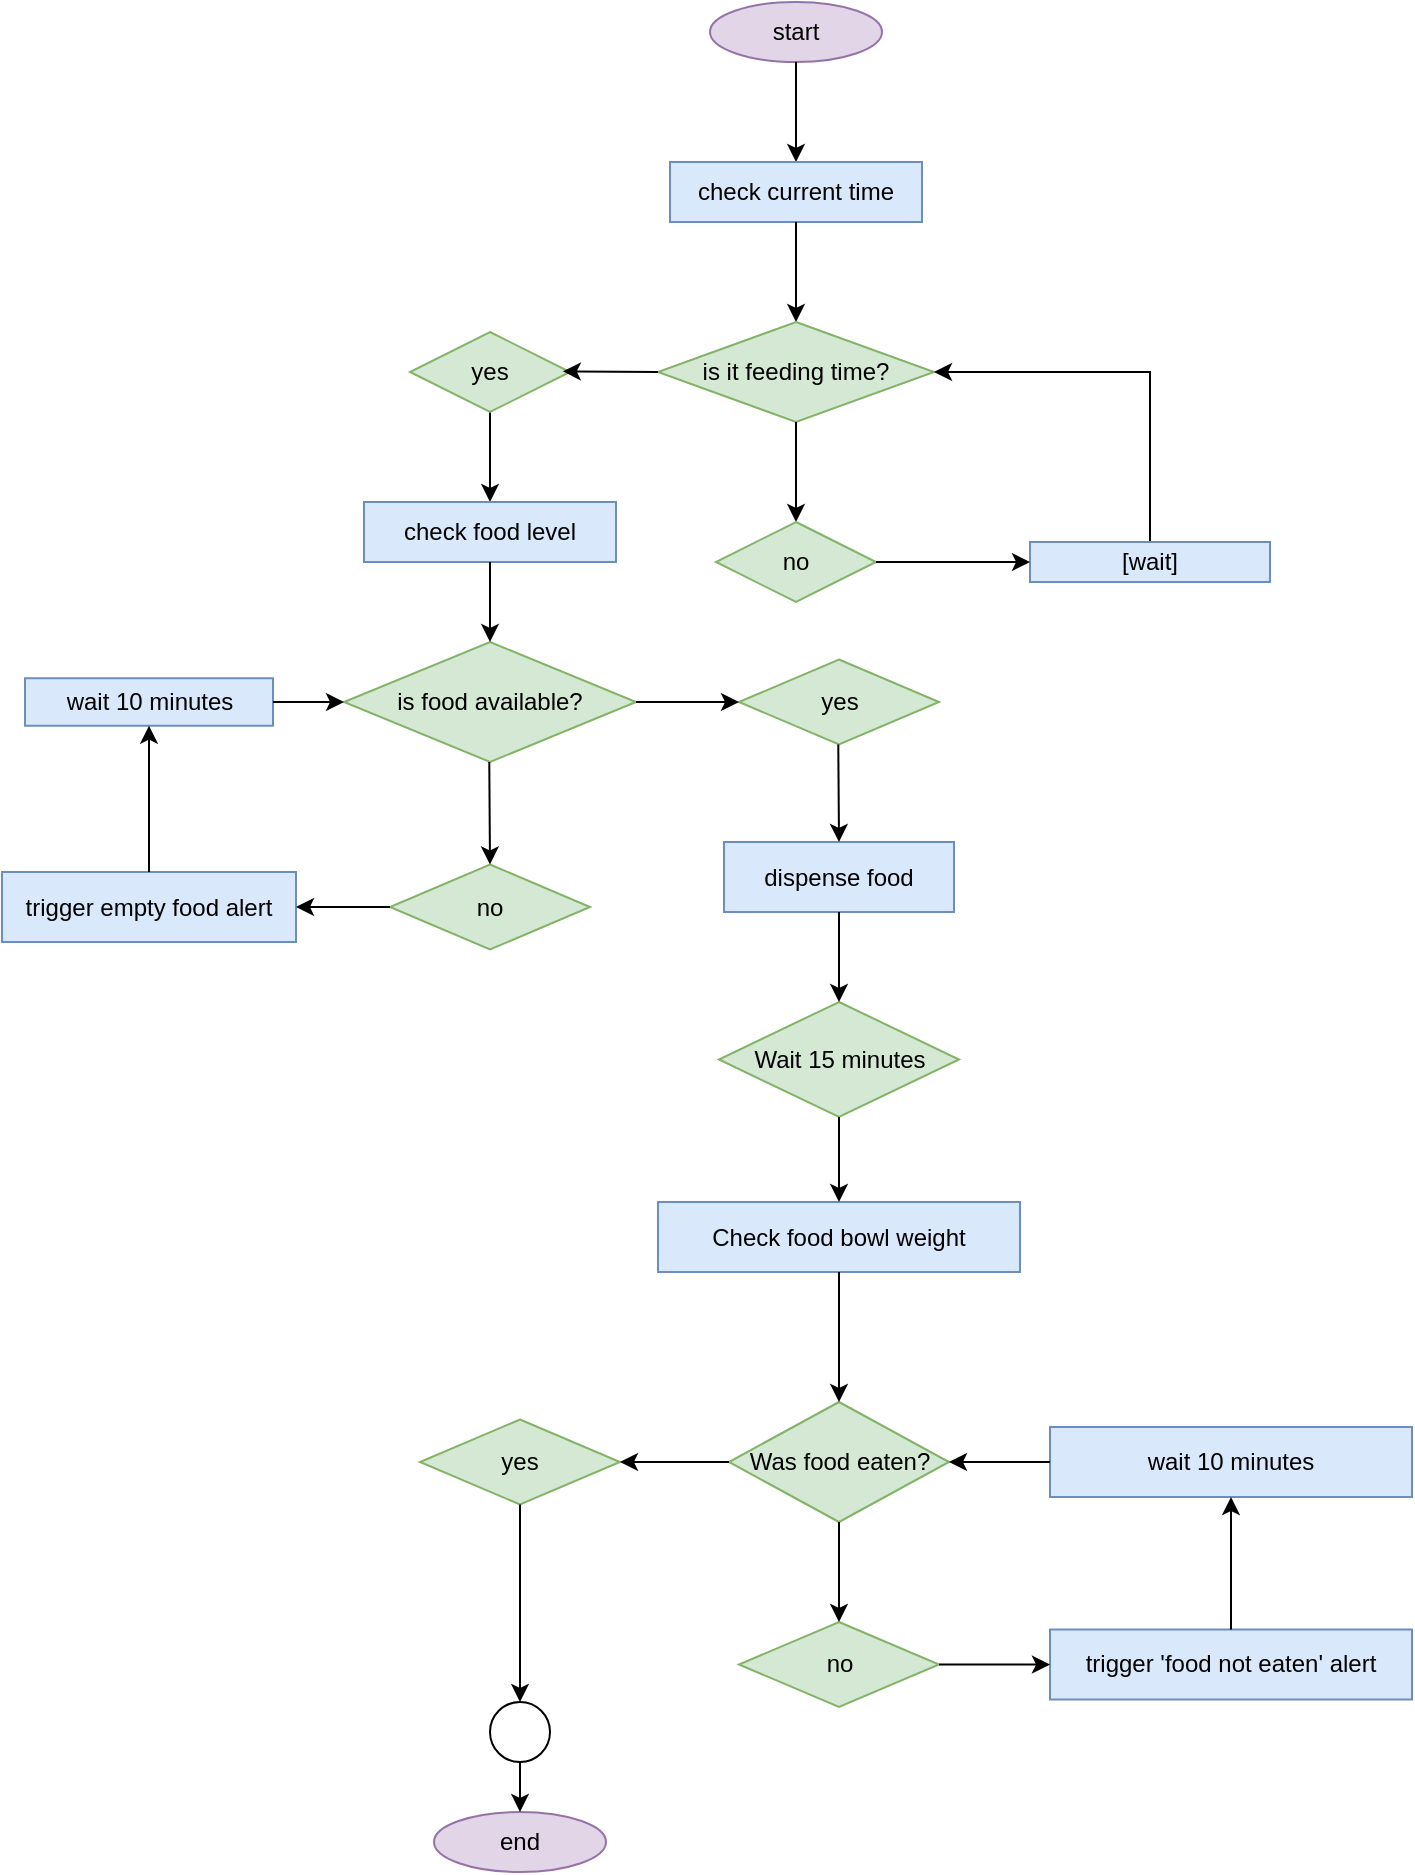 <mxfile version="28.1.0">
  <diagram name="Page-1" id="ZdQ67j35GyXOXbCokT84">
    <mxGraphModel grid="1" page="1" gridSize="10" guides="1" tooltips="1" connect="1" arrows="1" fold="1" pageScale="1" pageWidth="827" pageHeight="1169" math="0" shadow="0">
      <root>
        <mxCell id="0" />
        <mxCell id="1" parent="0" />
        <mxCell id="5E9y37EkUpAI4cFaJDFh-2" value="start" style="ellipse;whiteSpace=wrap;html=1;fillColor=#e1d5e7;strokeColor=#9673a6;" vertex="1" parent="1">
          <mxGeometry x="415" y="117" width="86" height="30" as="geometry" />
        </mxCell>
        <mxCell id="5E9y37EkUpAI4cFaJDFh-3" value="" style="endArrow=classic;html=1;rounded=0;exitX=0.5;exitY=1;exitDx=0;exitDy=0;entryX=0.5;entryY=0;entryDx=0;entryDy=0;" edge="1" parent="1" source="5E9y37EkUpAI4cFaJDFh-2" target="5E9y37EkUpAI4cFaJDFh-4">
          <mxGeometry width="50" height="50" relative="1" as="geometry">
            <mxPoint x="441" y="297" as="sourcePoint" />
            <mxPoint x="458" y="187" as="targetPoint" />
          </mxGeometry>
        </mxCell>
        <mxCell id="5E9y37EkUpAI4cFaJDFh-4" value="check current time" style="rounded=0;whiteSpace=wrap;html=1;fillColor=#dae8fc;strokeColor=#6c8ebf;" vertex="1" parent="1">
          <mxGeometry x="395" y="197" width="126" height="30" as="geometry" />
        </mxCell>
        <mxCell id="5E9y37EkUpAI4cFaJDFh-7" value="" style="endArrow=classic;html=1;rounded=0;entryX=0.5;entryY=0;entryDx=0;entryDy=0;exitX=0.5;exitY=1;exitDx=0;exitDy=0;" edge="1" parent="1" source="5E9y37EkUpAI4cFaJDFh-4" target="5E9y37EkUpAI4cFaJDFh-8">
          <mxGeometry width="50" height="50" relative="1" as="geometry">
            <mxPoint x="441" y="237" as="sourcePoint" />
            <mxPoint x="458" y="297" as="targetPoint" />
          </mxGeometry>
        </mxCell>
        <mxCell id="5E9y37EkUpAI4cFaJDFh-8" value="is it feeding time?" style="rhombus;whiteSpace=wrap;html=1;fillColor=#d5e8d4;strokeColor=#82b366;" vertex="1" parent="1">
          <mxGeometry x="389" y="277" width="138" height="50" as="geometry" />
        </mxCell>
        <mxCell id="5E9y37EkUpAI4cFaJDFh-11" value="" style="endArrow=classic;html=1;rounded=0;entryX=0.5;entryY=0;entryDx=0;entryDy=0;exitX=0.5;exitY=1;exitDx=0;exitDy=0;" edge="1" parent="1" source="5E9y37EkUpAI4cFaJDFh-12" target="bTgLLu-5NdCXs-Lzc0N3-3">
          <mxGeometry width="50" height="50" relative="1" as="geometry">
            <mxPoint x="255" y="457" as="sourcePoint" />
            <mxPoint x="245" y="307" as="targetPoint" />
          </mxGeometry>
        </mxCell>
        <mxCell id="5E9y37EkUpAI4cFaJDFh-12" value="yes" style="rhombus;whiteSpace=wrap;html=1;fillColor=#d5e8d4;strokeColor=#82b366;" vertex="1" parent="1">
          <mxGeometry x="265" y="282" width="80" height="40" as="geometry" />
        </mxCell>
        <mxCell id="5E9y37EkUpAI4cFaJDFh-13" value="" style="endArrow=classic;html=1;rounded=0;exitX=0.5;exitY=1;exitDx=0;exitDy=0;entryX=0.5;entryY=0;entryDx=0;entryDy=0;" edge="1" parent="1" source="5E9y37EkUpAI4cFaJDFh-8" target="bTgLLu-5NdCXs-Lzc0N3-23">
          <mxGeometry width="50" height="50" relative="1" as="geometry">
            <mxPoint x="465" y="467" as="sourcePoint" />
            <mxPoint x="458" y="377" as="targetPoint" />
          </mxGeometry>
        </mxCell>
        <mxCell id="bTgLLu-5NdCXs-Lzc0N3-2" value="" style="endArrow=classic;html=1;rounded=0;exitX=0.5;exitY=0;exitDx=0;exitDy=0;entryX=1;entryY=0.5;entryDx=0;entryDy=0;" edge="1" parent="1" source="bTgLLu-5NdCXs-Lzc0N3-26" target="5E9y37EkUpAI4cFaJDFh-8">
          <mxGeometry width="50" height="50" relative="1" as="geometry">
            <mxPoint x="605" y="337" as="sourcePoint" />
            <mxPoint x="685" y="347" as="targetPoint" />
            <Array as="points">
              <mxPoint x="635" y="302" />
            </Array>
          </mxGeometry>
        </mxCell>
        <mxCell id="bTgLLu-5NdCXs-Lzc0N3-3" value="check food level" style="rounded=0;whiteSpace=wrap;html=1;fillColor=#dae8fc;strokeColor=#6c8ebf;" vertex="1" parent="1">
          <mxGeometry x="242" y="367" width="126" height="30" as="geometry" />
        </mxCell>
        <mxCell id="bTgLLu-5NdCXs-Lzc0N3-4" value="is food available?" style="rhombus;whiteSpace=wrap;html=1;fillColor=#d5e8d4;strokeColor=#82b366;" vertex="1" parent="1">
          <mxGeometry x="232" y="437" width="146" height="60" as="geometry" />
        </mxCell>
        <mxCell id="bTgLLu-5NdCXs-Lzc0N3-5" value="yes" style="rhombus;whiteSpace=wrap;html=1;fillColor=#d5e8d4;strokeColor=#82b366;" vertex="1" parent="1">
          <mxGeometry x="429.5" y="445.75" width="100" height="42.5" as="geometry" />
        </mxCell>
        <mxCell id="bTgLLu-5NdCXs-Lzc0N3-6" value="no" style="rhombus;whiteSpace=wrap;html=1;fillColor=#d5e8d4;strokeColor=#82b366;" vertex="1" parent="1">
          <mxGeometry x="255" y="548.25" width="100" height="42.5" as="geometry" />
        </mxCell>
        <mxCell id="bTgLLu-5NdCXs-Lzc0N3-7" value="trigger empty food alert" style="rounded=0;whiteSpace=wrap;html=1;fillColor=#dae8fc;strokeColor=#6c8ebf;" vertex="1" parent="1">
          <mxGeometry x="61" y="552" width="147" height="35" as="geometry" />
        </mxCell>
        <mxCell id="bTgLLu-5NdCXs-Lzc0N3-9" value="dispense food" style="rounded=0;whiteSpace=wrap;html=1;fillColor=#dae8fc;strokeColor=#6c8ebf;" vertex="1" parent="1">
          <mxGeometry x="422" y="537" width="115" height="35" as="geometry" />
        </mxCell>
        <mxCell id="bTgLLu-5NdCXs-Lzc0N3-11" value="Wait 15 minutes" style="rhombus;whiteSpace=wrap;html=1;fillColor=#d5e8d4;strokeColor=#82b366;" vertex="1" parent="1">
          <mxGeometry x="419.5" y="617" width="120" height="57.5" as="geometry" />
        </mxCell>
        <mxCell id="bTgLLu-5NdCXs-Lzc0N3-13" value="Check food bowl weight" style="rounded=0;whiteSpace=wrap;html=1;fillColor=#dae8fc;strokeColor=#6c8ebf;" vertex="1" parent="1">
          <mxGeometry x="389" y="717" width="181" height="35" as="geometry" />
        </mxCell>
        <mxCell id="bTgLLu-5NdCXs-Lzc0N3-14" value="Was food eaten?" style="rhombus;whiteSpace=wrap;html=1;fillColor=#d5e8d4;strokeColor=#82b366;" vertex="1" parent="1">
          <mxGeometry x="424.5" y="817" width="110" height="60" as="geometry" />
        </mxCell>
        <mxCell id="bTgLLu-5NdCXs-Lzc0N3-16" value="yes" style="rhombus;whiteSpace=wrap;html=1;fillColor=#d5e8d4;strokeColor=#82b366;" vertex="1" parent="1">
          <mxGeometry x="270" y="825.75" width="100" height="42.5" as="geometry" />
        </mxCell>
        <mxCell id="bTgLLu-5NdCXs-Lzc0N3-17" value="no" style="rhombus;whiteSpace=wrap;html=1;fillColor=#d5e8d4;strokeColor=#82b366;" vertex="1" parent="1">
          <mxGeometry x="429.5" y="927" width="100" height="42.5" as="geometry" />
        </mxCell>
        <mxCell id="bTgLLu-5NdCXs-Lzc0N3-18" value="trigger &#39;food not eaten&#39; alert" style="rounded=0;whiteSpace=wrap;html=1;fillColor=#dae8fc;strokeColor=#6c8ebf;" vertex="1" parent="1">
          <mxGeometry x="585" y="930.75" width="181" height="35" as="geometry" />
        </mxCell>
        <mxCell id="bTgLLu-5NdCXs-Lzc0N3-19" value="wait 10 minutes" style="rounded=0;whiteSpace=wrap;html=1;fillColor=#dae8fc;strokeColor=#6c8ebf;" vertex="1" parent="1">
          <mxGeometry x="585" y="829.5" width="181" height="35" as="geometry" />
        </mxCell>
        <mxCell id="bTgLLu-5NdCXs-Lzc0N3-20" value="" style="ellipse;whiteSpace=wrap;html=1;aspect=fixed;" vertex="1" parent="1">
          <mxGeometry x="305" y="967" width="30" height="30" as="geometry" />
        </mxCell>
        <mxCell id="bTgLLu-5NdCXs-Lzc0N3-22" value="end" style="ellipse;whiteSpace=wrap;html=1;fillColor=#e1d5e7;strokeColor=#9673a6;" vertex="1" parent="1">
          <mxGeometry x="277" y="1022" width="86" height="30" as="geometry" />
        </mxCell>
        <mxCell id="bTgLLu-5NdCXs-Lzc0N3-23" value="no" style="rhombus;whiteSpace=wrap;html=1;fillColor=#d5e8d4;strokeColor=#82b366;" vertex="1" parent="1">
          <mxGeometry x="418" y="377" width="80" height="40" as="geometry" />
        </mxCell>
        <mxCell id="bTgLLu-5NdCXs-Lzc0N3-26" value="[wait]" style="rounded=0;whiteSpace=wrap;html=1;fillColor=#dae8fc;strokeColor=#6c8ebf;" vertex="1" parent="1">
          <mxGeometry x="575" y="387" width="120" height="20" as="geometry" />
        </mxCell>
        <mxCell id="bTgLLu-5NdCXs-Lzc0N3-28" value="" style="endArrow=classic;html=1;rounded=0;exitX=0;exitY=0.5;exitDx=0;exitDy=0;entryX=0.955;entryY=0.492;entryDx=0;entryDy=0;entryPerimeter=0;" edge="1" parent="1" source="5E9y37EkUpAI4cFaJDFh-8" target="5E9y37EkUpAI4cFaJDFh-12">
          <mxGeometry width="50" height="50" relative="1" as="geometry">
            <mxPoint x="335" y="337" as="sourcePoint" />
            <mxPoint x="385" y="287" as="targetPoint" />
          </mxGeometry>
        </mxCell>
        <mxCell id="bTgLLu-5NdCXs-Lzc0N3-29" value="" style="endArrow=classic;html=1;rounded=0;exitX=0.5;exitY=1;exitDx=0;exitDy=0;entryX=0.5;entryY=0;entryDx=0;entryDy=0;" edge="1" parent="1" source="bTgLLu-5NdCXs-Lzc0N3-3" target="bTgLLu-5NdCXs-Lzc0N3-4">
          <mxGeometry width="50" height="50" relative="1" as="geometry">
            <mxPoint x="365" y="447" as="sourcePoint" />
            <mxPoint x="415" y="397" as="targetPoint" />
          </mxGeometry>
        </mxCell>
        <mxCell id="bTgLLu-5NdCXs-Lzc0N3-30" value="" style="endArrow=classic;html=1;rounded=0;exitX=1;exitY=0.5;exitDx=0;exitDy=0;entryX=0;entryY=0.5;entryDx=0;entryDy=0;" edge="1" parent="1" source="bTgLLu-5NdCXs-Lzc0N3-23" target="bTgLLu-5NdCXs-Lzc0N3-26">
          <mxGeometry width="50" height="50" relative="1" as="geometry">
            <mxPoint x="521" y="387" as="sourcePoint" />
            <mxPoint x="521" y="427" as="targetPoint" />
          </mxGeometry>
        </mxCell>
        <mxCell id="bTgLLu-5NdCXs-Lzc0N3-31" value="" style="endArrow=classic;html=1;rounded=0;exitX=0.5;exitY=1;exitDx=0;exitDy=0;entryX=0.5;entryY=0;entryDx=0;entryDy=0;" edge="1" parent="1" target="bTgLLu-5NdCXs-Lzc0N3-6">
          <mxGeometry width="50" height="50" relative="1" as="geometry">
            <mxPoint x="304.64" y="497" as="sourcePoint" />
            <mxPoint x="304.64" y="537" as="targetPoint" />
          </mxGeometry>
        </mxCell>
        <mxCell id="bTgLLu-5NdCXs-Lzc0N3-32" value="" style="endArrow=classic;html=1;rounded=0;entryX=1;entryY=0.5;entryDx=0;entryDy=0;exitX=0;exitY=0.5;exitDx=0;exitDy=0;" edge="1" parent="1" source="bTgLLu-5NdCXs-Lzc0N3-6" target="bTgLLu-5NdCXs-Lzc0N3-7">
          <mxGeometry width="50" height="50" relative="1" as="geometry">
            <mxPoint x="245" y="567" as="sourcePoint" />
            <mxPoint x="208" y="567.89" as="targetPoint" />
          </mxGeometry>
        </mxCell>
        <mxCell id="bTgLLu-5NdCXs-Lzc0N3-33" value="wait 10 minutes" style="rounded=0;whiteSpace=wrap;html=1;fillColor=#dae8fc;strokeColor=#6c8ebf;" vertex="1" parent="1">
          <mxGeometry x="72.5" y="455.12" width="124" height="23.75" as="geometry" />
        </mxCell>
        <mxCell id="bTgLLu-5NdCXs-Lzc0N3-34" value="" style="endArrow=classic;html=1;rounded=0;entryX=0;entryY=0.5;entryDx=0;entryDy=0;exitX=1;exitY=0.5;exitDx=0;exitDy=0;" edge="1" parent="1" source="bTgLLu-5NdCXs-Lzc0N3-33" target="bTgLLu-5NdCXs-Lzc0N3-4">
          <mxGeometry width="50" height="50" relative="1" as="geometry">
            <mxPoint x="242" y="497" as="sourcePoint" />
            <mxPoint x="195" y="497" as="targetPoint" />
          </mxGeometry>
        </mxCell>
        <mxCell id="bTgLLu-5NdCXs-Lzc0N3-35" value="" style="endArrow=classic;html=1;rounded=0;exitX=0.5;exitY=0;exitDx=0;exitDy=0;entryX=0.5;entryY=1;entryDx=0;entryDy=0;" edge="1" parent="1" source="bTgLLu-5NdCXs-Lzc0N3-7" target="bTgLLu-5NdCXs-Lzc0N3-33">
          <mxGeometry width="50" height="50" relative="1" as="geometry">
            <mxPoint x="145" y="488.25" as="sourcePoint" />
            <mxPoint x="145.36" y="539.25" as="targetPoint" />
          </mxGeometry>
        </mxCell>
        <mxCell id="bTgLLu-5NdCXs-Lzc0N3-36" value="" style="endArrow=classic;html=1;rounded=0;entryX=0;entryY=0.5;entryDx=0;entryDy=0;exitX=1;exitY=0.5;exitDx=0;exitDy=0;" edge="1" parent="1" source="bTgLLu-5NdCXs-Lzc0N3-4" target="bTgLLu-5NdCXs-Lzc0N3-5">
          <mxGeometry width="50" height="50" relative="1" as="geometry">
            <mxPoint x="376" y="466.64" as="sourcePoint" />
            <mxPoint x="412" y="466.64" as="targetPoint" />
          </mxGeometry>
        </mxCell>
        <mxCell id="bTgLLu-5NdCXs-Lzc0N3-37" value="" style="endArrow=classic;html=1;rounded=0;exitX=0.5;exitY=1;exitDx=0;exitDy=0;entryX=0.5;entryY=0;entryDx=0;entryDy=0;" edge="1" parent="1" target="bTgLLu-5NdCXs-Lzc0N3-9">
          <mxGeometry width="50" height="50" relative="1" as="geometry">
            <mxPoint x="479.14" y="488.25" as="sourcePoint" />
            <mxPoint x="479.5" y="539.25" as="targetPoint" />
          </mxGeometry>
        </mxCell>
        <mxCell id="bTgLLu-5NdCXs-Lzc0N3-38" value="" style="endArrow=classic;html=1;rounded=0;exitX=0.5;exitY=1;exitDx=0;exitDy=0;entryX=0.5;entryY=0;entryDx=0;entryDy=0;" edge="1" parent="1" source="bTgLLu-5NdCXs-Lzc0N3-9" target="bTgLLu-5NdCXs-Lzc0N3-11">
          <mxGeometry width="50" height="50" relative="1" as="geometry">
            <mxPoint x="335" y="707" as="sourcePoint" />
            <mxPoint x="385" y="657" as="targetPoint" />
          </mxGeometry>
        </mxCell>
        <mxCell id="bTgLLu-5NdCXs-Lzc0N3-39" value="" style="endArrow=classic;html=1;rounded=0;exitX=0.5;exitY=1;exitDx=0;exitDy=0;entryX=0.5;entryY=0;entryDx=0;entryDy=0;" edge="1" parent="1" source="bTgLLu-5NdCXs-Lzc0N3-11" target="bTgLLu-5NdCXs-Lzc0N3-13">
          <mxGeometry width="50" height="50" relative="1" as="geometry">
            <mxPoint x="415" y="697" as="sourcePoint" />
            <mxPoint x="465" y="647" as="targetPoint" />
          </mxGeometry>
        </mxCell>
        <mxCell id="bTgLLu-5NdCXs-Lzc0N3-40" value="" style="endArrow=classic;html=1;rounded=0;exitX=0.5;exitY=1;exitDx=0;exitDy=0;entryX=0.5;entryY=0;entryDx=0;entryDy=0;" edge="1" parent="1" source="bTgLLu-5NdCXs-Lzc0N3-13" target="bTgLLu-5NdCXs-Lzc0N3-14">
          <mxGeometry width="50" height="50" relative="1" as="geometry">
            <mxPoint x="415" y="897" as="sourcePoint" />
            <mxPoint x="465" y="847" as="targetPoint" />
          </mxGeometry>
        </mxCell>
        <mxCell id="bTgLLu-5NdCXs-Lzc0N3-41" value="" style="endArrow=classic;html=1;rounded=0;entryX=0.5;entryY=0;entryDx=0;entryDy=0;exitX=0.5;exitY=1;exitDx=0;exitDy=0;" edge="1" parent="1" source="bTgLLu-5NdCXs-Lzc0N3-14" target="bTgLLu-5NdCXs-Lzc0N3-17">
          <mxGeometry width="50" height="50" relative="1" as="geometry">
            <mxPoint x="480" y="887" as="sourcePoint" />
            <mxPoint x="479" y="917" as="targetPoint" />
          </mxGeometry>
        </mxCell>
        <mxCell id="bTgLLu-5NdCXs-Lzc0N3-42" value="" style="endArrow=classic;html=1;rounded=0;entryX=1;entryY=0.5;entryDx=0;entryDy=0;exitX=0;exitY=0.5;exitDx=0;exitDy=0;" edge="1" parent="1" source="bTgLLu-5NdCXs-Lzc0N3-14" target="bTgLLu-5NdCXs-Lzc0N3-16">
          <mxGeometry width="50" height="50" relative="1" as="geometry">
            <mxPoint x="378" y="807" as="sourcePoint" />
            <mxPoint x="378" y="857" as="targetPoint" />
          </mxGeometry>
        </mxCell>
        <mxCell id="bTgLLu-5NdCXs-Lzc0N3-43" value="" style="endArrow=classic;html=1;rounded=0;entryX=0.5;entryY=0;entryDx=0;entryDy=0;exitX=0.5;exitY=1;exitDx=0;exitDy=0;" edge="1" parent="1" source="bTgLLu-5NdCXs-Lzc0N3-16" target="bTgLLu-5NdCXs-Lzc0N3-20">
          <mxGeometry width="50" height="50" relative="1" as="geometry">
            <mxPoint x="320" y="877" as="sourcePoint" />
            <mxPoint x="319.64" y="918.25" as="targetPoint" />
          </mxGeometry>
        </mxCell>
        <mxCell id="bTgLLu-5NdCXs-Lzc0N3-44" value="" style="endArrow=classic;html=1;rounded=0;entryX=0.5;entryY=0;entryDx=0;entryDy=0;exitX=0.5;exitY=1;exitDx=0;exitDy=0;" edge="1" parent="1" source="bTgLLu-5NdCXs-Lzc0N3-20" target="bTgLLu-5NdCXs-Lzc0N3-22">
          <mxGeometry width="50" height="50" relative="1" as="geometry">
            <mxPoint x="320" y="1007" as="sourcePoint" />
            <mxPoint x="320" y="1017" as="targetPoint" />
          </mxGeometry>
        </mxCell>
        <mxCell id="bTgLLu-5NdCXs-Lzc0N3-45" value="" style="endArrow=classic;html=1;rounded=0;exitX=1;exitY=0.5;exitDx=0;exitDy=0;entryX=0;entryY=0.5;entryDx=0;entryDy=0;" edge="1" parent="1" source="bTgLLu-5NdCXs-Lzc0N3-17" target="bTgLLu-5NdCXs-Lzc0N3-18">
          <mxGeometry width="50" height="50" relative="1" as="geometry">
            <mxPoint x="525" y="914.5" as="sourcePoint" />
            <mxPoint x="575" y="864.5" as="targetPoint" />
          </mxGeometry>
        </mxCell>
        <mxCell id="bTgLLu-5NdCXs-Lzc0N3-46" value="" style="endArrow=classic;html=1;rounded=0;entryX=0.5;entryY=1;entryDx=0;entryDy=0;exitX=0.5;exitY=0;exitDx=0;exitDy=0;" edge="1" parent="1" source="bTgLLu-5NdCXs-Lzc0N3-18" target="bTgLLu-5NdCXs-Lzc0N3-19">
          <mxGeometry width="50" height="50" relative="1" as="geometry">
            <mxPoint x="625" y="887" as="sourcePoint" />
            <mxPoint x="625" y="937" as="targetPoint" />
          </mxGeometry>
        </mxCell>
        <mxCell id="bTgLLu-5NdCXs-Lzc0N3-47" value="" style="endArrow=classic;html=1;rounded=0;exitX=0;exitY=0.5;exitDx=0;exitDy=0;entryX=1;entryY=0.5;entryDx=0;entryDy=0;" edge="1" parent="1" source="bTgLLu-5NdCXs-Lzc0N3-19" target="bTgLLu-5NdCXs-Lzc0N3-14">
          <mxGeometry width="50" height="50" relative="1" as="geometry">
            <mxPoint x="534.5" y="846.64" as="sourcePoint" />
            <mxPoint x="545" y="846" as="targetPoint" />
          </mxGeometry>
        </mxCell>
      </root>
    </mxGraphModel>
  </diagram>
</mxfile>
